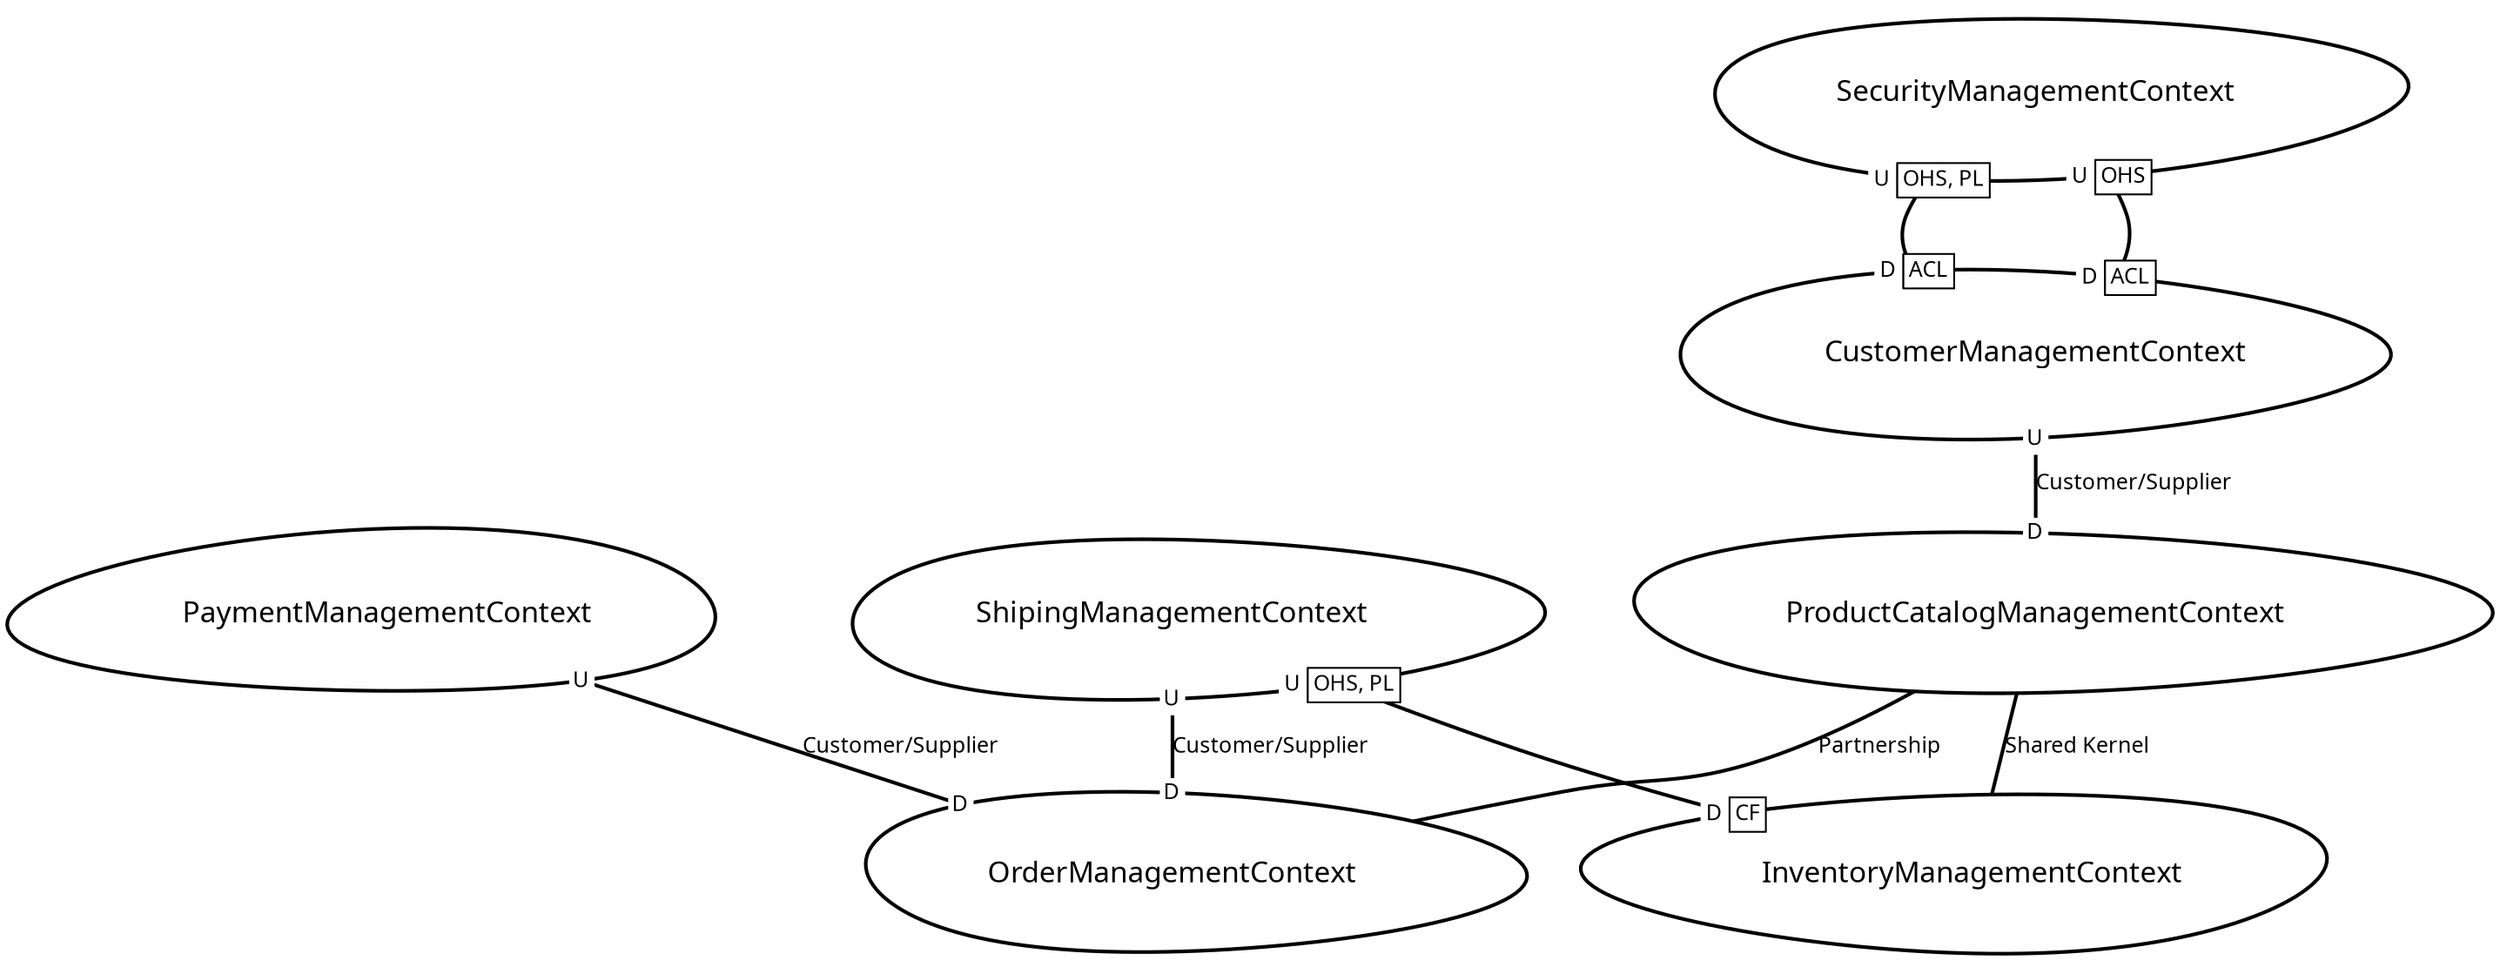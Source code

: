 digraph "ContextMapGraph" {
graph ["imagepath"="/tmp/GraphvizJava"]
"CustomerManagementContext" ["margin"="0.3","orientation"="270","shape"="egg","fontsize"="16","style"="bold","label"="CustomerManagementContext\n","fontname"="sans-serif"]
"ProductCatalogManagementContext" ["margin"="0.3","orientation"="156","shape"="egg","fontsize"="16","style"="bold","label"="ProductCatalogManagementContext\n","fontname"="sans-serif"]
"InventoryManagementContext" ["margin"="0.3","orientation"="197","shape"="egg","fontsize"="16","style"="bold","label"="InventoryManagementContext\n","fontname"="sans-serif"]
"OrderManagementContext" ["margin"="0.3","orientation"="151","shape"="egg","fontsize"="16","style"="bold","label"="OrderManagementContext\n","fontname"="sans-serif"]
"PaymentManagementContext" ["margin"="0.3","orientation"="225","shape"="egg","fontsize"="16","style"="bold","label"="PaymentManagementContext\n","fontname"="sans-serif"]
"SecurityManagementContext" ["margin"="0.3","orientation"="43","shape"="egg","fontsize"="16","style"="bold","label"="SecurityManagementContext\n","fontname"="sans-serif"]
"ShipingManagementContext" ["margin"="0.3","orientation"="33","shape"="egg","fontsize"="16","style"="bold","label"="ShipingManagementContext\n","fontname"="sans-serif"]
"CustomerManagementContext" -> "ProductCatalogManagementContext" ["headlabel"=<<table cellspacing="0" cellborder="0" border="0">
<tr><td bgcolor="white">D</td></tr>
</table>>,"labeldistance"="0","fontsize"="12","taillabel"=<<table cellspacing="0" cellborder="0" border="0">
<tr><td bgcolor="white">U</td></tr>
</table>>,"style"="bold","label"="Customer/Supplier","dir"="none","fontname"="sans-serif"]
"ProductCatalogManagementContext" -> "InventoryManagementContext" ["fontsize"="12","style"="bold","label"="Shared Kernel","dir"="none","fontname"="sans-serif"]
"ProductCatalogManagementContext" -> "OrderManagementContext" ["fontsize"="12","style"="bold","label"="Partnership","dir"="none","fontname"="sans-serif"]
"PaymentManagementContext" -> "OrderManagementContext" ["headlabel"=<<table cellspacing="0" cellborder="0" border="0">
<tr><td bgcolor="white">D</td></tr>
</table>>,"labeldistance"="0","fontsize"="12","taillabel"=<<table cellspacing="0" cellborder="0" border="0">
<tr><td bgcolor="white">U</td></tr>
</table>>,"style"="bold","label"="Customer/Supplier","dir"="none","fontname"="sans-serif"]
"SecurityManagementContext" -> "CustomerManagementContext" ["headlabel"=<<table cellspacing="0" cellborder="1" border="0">
<tr><td bgcolor="white" sides="r">D</td><td sides="trbl" bgcolor="white"><font>ACL</font></td></tr>
</table>>,"labeldistance"="0","fontsize"="12","taillabel"=<<table cellspacing="0" cellborder="1" border="0">
<tr><td bgcolor="white" sides="r">U</td><td sides="trbl" bgcolor="white"><font>OHS, PL</font></td></tr>
</table>>,"style"="bold","label"="                                        ","dir"="none","fontname"="sans-serif"]
"SecurityManagementContext" -> "CustomerManagementContext" ["headlabel"=<<table cellspacing="0" cellborder="1" border="0">
<tr><td bgcolor="white" sides="r">D</td><td sides="trbl" bgcolor="white"><font>ACL</font></td></tr>
</table>>,"labeldistance"="0","fontsize"="12","taillabel"=<<table cellspacing="0" cellborder="1" border="0">
<tr><td bgcolor="white" sides="r">U</td><td sides="trbl" bgcolor="white"><font>OHS</font></td></tr>
</table>>,"style"="bold","label"="                                        ","dir"="none","fontname"="sans-serif"]
"ShipingManagementContext" -> "OrderManagementContext" ["headlabel"=<<table cellspacing="0" cellborder="0" border="0">
<tr><td bgcolor="white">D</td></tr>
</table>>,"labeldistance"="0","fontsize"="12","taillabel"=<<table cellspacing="0" cellborder="0" border="0">
<tr><td bgcolor="white">U</td></tr>
</table>>,"style"="bold","label"="Customer/Supplier","dir"="none","fontname"="sans-serif"]
"ShipingManagementContext" -> "InventoryManagementContext" ["headlabel"=<<table cellspacing="0" cellborder="1" border="0">
<tr><td bgcolor="white" sides="r">D</td><td sides="trbl" bgcolor="white"><font>CF</font></td></tr>
</table>>,"labeldistance"="0","fontsize"="12","taillabel"=<<table cellspacing="0" cellborder="1" border="0">
<tr><td bgcolor="white" sides="r">U</td><td sides="trbl" bgcolor="white"><font>OHS, PL</font></td></tr>
</table>>,"style"="bold","label"="                                        ","dir"="none","fontname"="sans-serif"]
}